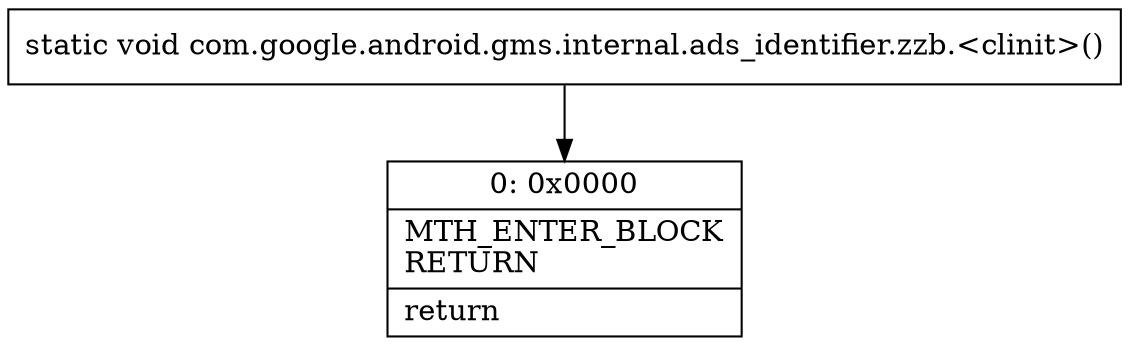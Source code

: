 digraph "CFG forcom.google.android.gms.internal.ads_identifier.zzb.\<clinit\>()V" {
Node_0 [shape=record,label="{0\:\ 0x0000|MTH_ENTER_BLOCK\lRETURN\l|return\l}"];
MethodNode[shape=record,label="{static void com.google.android.gms.internal.ads_identifier.zzb.\<clinit\>() }"];
MethodNode -> Node_0;
}

